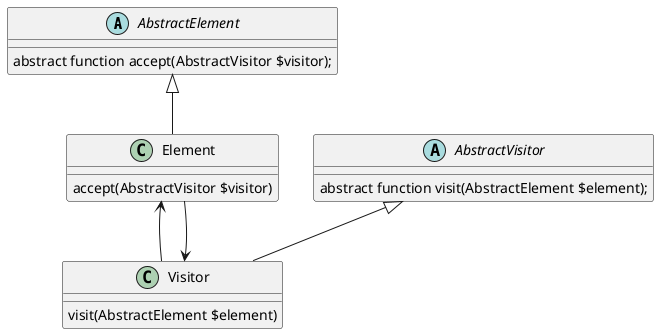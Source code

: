 @startuml

abstract class AbstractElement
{
    abstract function accept(AbstractVisitor $visitor);
}

class Element extends AbstractElement
{
    accept(AbstractVisitor $visitor)
}

abstract class AbstractVisitor
{
    abstract function visit(AbstractElement $element);
}

class Visitor extends AbstractVisitor
{
    visit(AbstractElement $element)
}

Visitor <-- Element
Element <-- Visitor
@enduml